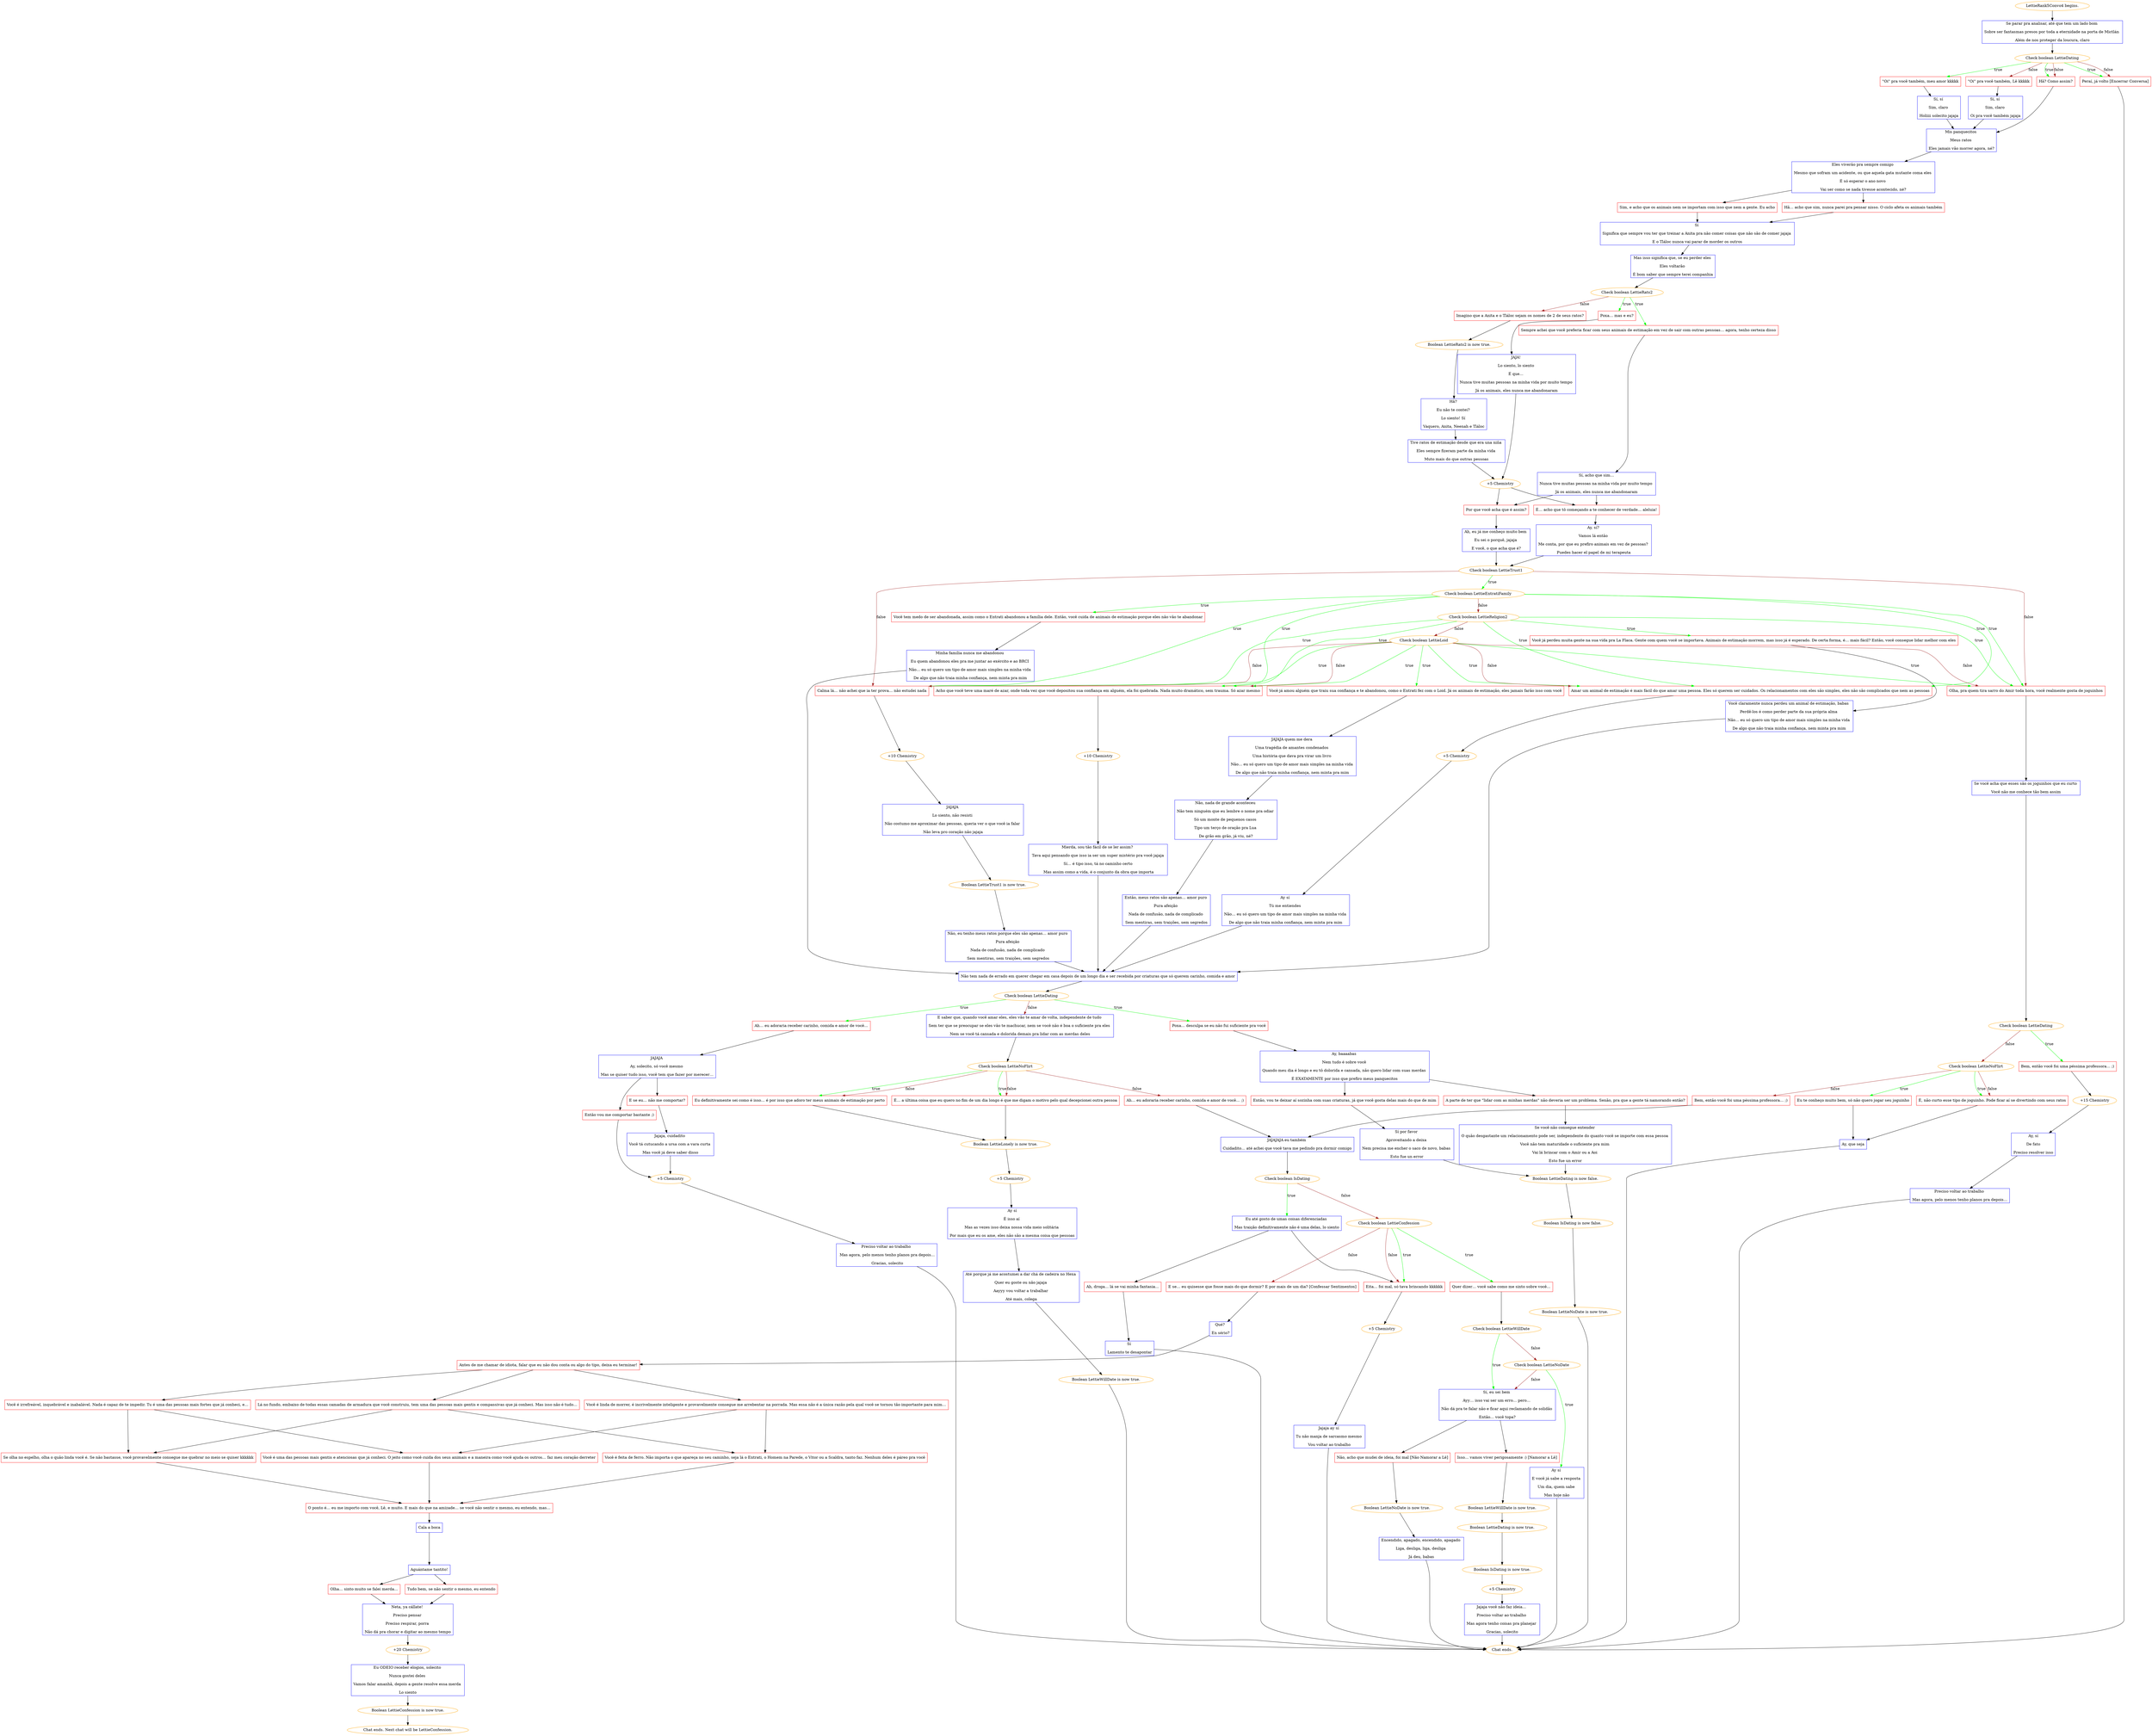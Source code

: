 digraph {
	"LettieRank5Convo4 begins." [color=orange];
		"LettieRank5Convo4 begins." -> j1768368151;
	j1768368151 [label="Se parar pra analisar, até que tem um lado bom 
Sobre ser fantasmas presos por toda a eternidade na porta de Mictlán 
Além de nos proteger da loucura, claro",shape=box,color=blue];
		j1768368151 -> j3478694017;
	j3478694017 [label="Check boolean LettieDating",color=orange];
		j3478694017 -> j1960130026 [label=true,color=green];
		j3478694017 -> j1347206023 [label=true,color=green];
		j3478694017 -> j1351040982 [label=true,color=green];
		j3478694017 -> j3341916782 [label=false,color=brown];
		j3478694017 -> j1347206023 [label=false,color=brown];
		j3478694017 -> j1351040982 [label=false,color=brown];
	j1960130026 [label="\"Oi\" pra você também, meu amor kkkkk",shape=box,color=red];
		j1960130026 -> j203735715;
	j1347206023 [label="Hã? Como assim?",shape=box,color=red];
		j1347206023 -> j4097391581;
	j1351040982 [label="Peraí, já volto [Encerrar Conversa]",shape=box,color=red];
		j1351040982 -> "Chat ends.";
	j3341916782 [label="\"Oi\" pra você também, Lê kkkkk",shape=box,color=red];
		j3341916782 -> j250190448;
	j203735715 [label="Sí, sí 
Sim, claro 
Holiiii solecito jajaja",shape=box,color=blue];
		j203735715 -> j4097391581;
	j4097391581 [label="Mis panquecitos 
Meus ratos 
Eles jamais vão morrer agora, né?",shape=box,color=blue];
		j4097391581 -> j2731089115;
	"Chat ends." [color=orange];
	j250190448 [label="Sí, sí 
Sim, claro 
Oi pra você também jajaja",shape=box,color=blue];
		j250190448 -> j4097391581;
	j2731089115 [label="Eles viverão pra sempre comigo 
Mesmo que sofram um acidente, ou que aquela gata mutante coma eles 
É só esperar o ano novo 
Vai ser como se nada tivesse acontecido, né?",shape=box,color=blue];
		j2731089115 -> j402128667;
		j2731089115 -> j442593486;
	j402128667 [label="Hã… acho que sim, nunca parei pra pensar nisso. O ciclo afeta os animais também",shape=box,color=red];
		j402128667 -> j2679759639;
	j442593486 [label="Sim, e acho que os animais nem se importam com isso que nem a gente. Eu acho",shape=box,color=red];
		j442593486 -> j2679759639;
	j2679759639 [label="Sí 
Significa que sempre vou ter que treinar a Anita pra não comer coisas que não são de comer jajaja 
E o Tláloc nunca vai parar de morder os outros",shape=box,color=blue];
		j2679759639 -> j3219471960;
	j3219471960 [label="Mas isso significa que, se eu perder eles 
Eles voltarão 
É bom saber que sempre terei companhia",shape=box,color=blue];
		j3219471960 -> j1319721791;
	j1319721791 [label="Check boolean LettieRats2",color=orange];
		j1319721791 -> j563531062 [label=true,color=green];
		j1319721791 -> j3827215717 [label=true,color=green];
		j1319721791 -> j936750145 [label=false,color=brown];
	j563531062 [label="Poxa… mas e eu?",shape=box,color=red];
		j563531062 -> j316248083;
	j3827215717 [label="Sempre achei que você preferia ficar com seus animais de estimação em vez de sair com outras pessoas… agora, tenho certeza disso",shape=box,color=red];
		j3827215717 -> j371492429;
	j936750145 [label="Imagino que a Anita e o Tláloc sejam os nomes de 2 de seus ratos?",shape=box,color=red];
		j936750145 -> j3586192860;
	j316248083 [label="JAJA! 
Lo siento, lo siento 
É que… 
Nunca tive muitas pessoas na minha vida por muito tempo 
Já os animais, eles nunca me abandonaram",shape=box,color=blue];
		j316248083 -> j1200088022;
	j371492429 [label="Sí, acho que sim…
Nunca tive muitas pessoas na minha vida por muito tempo 
Já os animais, eles nunca me abandonaram",shape=box,color=blue];
		j371492429 -> j3314619723;
		j371492429 -> j1575422447;
	j3586192860 [label="Boolean LettieRats2 is now true.",color=orange];
		j3586192860 -> j1498232351;
	j1200088022 [label="+5 Chemistry",color=orange];
		j1200088022 -> j3314619723;
		j1200088022 -> j1575422447;
	j3314619723 [label="É… acho que tô começando a te conhecer de verdade… aleluia!",shape=box,color=red];
		j3314619723 -> j837068345;
	j1575422447 [label="Por que você acha que é assim?",shape=box,color=red];
		j1575422447 -> j1205892644;
	j1498232351 [label="Hã? 
Eu não te contei? 
Lo siento! Sí 
Vaquero, Anita, Neenah e Tláloc",shape=box,color=blue];
		j1498232351 -> j3614169922;
	j837068345 [label="Ay, sí? 
Vamos lá então 
Me conta, por que eu prefiro animais em vez de pessoas? 
Puedes hacer el papel de mi terapeuta",shape=box,color=blue];
		j837068345 -> j2851763892;
	j1205892644 [label="Ah, eu já me conheço muito bem 
Eu sei o porquê, jajaja 
E você, o que acha que é?",shape=box,color=blue];
		j1205892644 -> j2851763892;
	j3614169922 [label="Tive ratos de estimação desde que era una niña 
Eles sempre fizeram parte da minha vida 
Muto mais do que outras pessoas",shape=box,color=blue];
		j3614169922 -> j1200088022;
	j2851763892 [label="Check boolean LettieTrust1",color=orange];
		j2851763892 -> j2924756852 [label=true,color=green];
		j2851763892 -> j4138594169 [label=false,color=brown];
		j2851763892 -> j3769674566 [label=false,color=brown];
	j2924756852 [label="Check boolean LettieEntratiFamily",color=orange];
		j2924756852 -> j84010782 [label=true,color=green];
		j2924756852 -> j3406774509 [label=true,color=green];
		j2924756852 -> j1755876676 [label=true,color=green];
		j2924756852 -> j3769674566 [label=true,color=green];
		j2924756852 -> j4138594169 [label=true,color=green];
		j2924756852 -> j3276047934 [label=false,color=brown];
	j4138594169 [label="Olha, pra quem tira sarro do Amir toda hora, você realmente gosta de joguinhos",shape=box,color=red];
		j4138594169 -> j1691200395;
	j3769674566 [label="Calma lá… não achei que ia ter prova… não estudei nada",shape=box,color=red];
		j3769674566 -> j2472533689;
	j84010782 [label="Acho que você teve uma maré de azar, onde toda vez que você depositou sua confiança em alguém, ela foi quebrada. Nada muito dramático, sem trauma. Só azar mesmo",shape=box,color=red];
		j84010782 -> j3687200972;
	j3406774509 [label="Você tem medo de ser abandonada, assim como o Entrati abandonou a família dele. Então, você cuida de animais de estimação porque eles não vão te abandonar",shape=box,color=red];
		j3406774509 -> j59902936;
	j1755876676 [label="Amar um animal de estimação é mais fácil do que amar uma pessoa. Eles só querem ser cuidados. Os relacionamentos com eles são simples, eles não são complicados que nem as pessoas",shape=box,color=red];
		j1755876676 -> j3249949102;
	j3276047934 [label="Check boolean LettieReligion2",color=orange];
		j3276047934 -> j84010782 [label=true,color=green];
		j3276047934 -> j222904063 [label=true,color=green];
		j3276047934 -> j1755876676 [label=true,color=green];
		j3276047934 -> j3769674566 [label=true,color=green];
		j3276047934 -> j4138594169 [label=true,color=green];
		j3276047934 -> j3543748376 [label=false,color=brown];
	j1691200395 [label="Se você acha que esses são os joguinhos que eu curto 
Você não me conhece tão bem assim",shape=box,color=blue];
		j1691200395 -> j623227052;
	j2472533689 [label="+10 Chemistry",color=orange];
		j2472533689 -> j3737343939;
	j3687200972 [label="+10 Chemistry",color=orange];
		j3687200972 -> j2284457838;
	j59902936 [label="Minha família nunca me abandonou 
Eu quem abandonou eles pra me juntar ao exército e ao BRCI 
Não… eu só quero um tipo de amor mais simples na minha vida 
De algo que não traia minha confiança, nem minta pra mim",shape=box,color=blue];
		j59902936 -> j4219683410;
	j3249949102 [label="+5 Chemistry",color=orange];
		j3249949102 -> j550895255;
	j222904063 [label="Você já perdeu muita gente na sua vida pra La Flaca. Gente com quem você se importava. Animais de estimação morrem, mas isso já é esperado. De certa forma, é… mais fácil? Então, você consegue lidar melhor com eles",shape=box,color=red];
		j222904063 -> j3943723664;
	j3543748376 [label="Check boolean LettieLoid",color=orange];
		j3543748376 -> j84010782 [label=true,color=green];
		j3543748376 -> j2088601183 [label=true,color=green];
		j3543748376 -> j1755876676 [label=true,color=green];
		j3543748376 -> j3769674566 [label=true,color=green];
		j3543748376 -> j4138594169 [label=true,color=green];
		j3543748376 -> j84010782 [label=false,color=brown];
		j3543748376 -> j1755876676 [label=false,color=brown];
		j3543748376 -> j3769674566 [label=false,color=brown];
		j3543748376 -> j4138594169 [label=false,color=brown];
	j623227052 [label="Check boolean LettieDating",color=orange];
		j623227052 -> j3798334004 [label=true,color=green];
		j623227052 -> j1663250087 [label=false,color=brown];
	j3737343939 [label="JAJAJA 
Lo siento, não resisti 
Não costumo me aproximar das pessoas, queria ver o que você ia falar 
Não leva pro coração não jajaja",shape=box,color=blue];
		j3737343939 -> j2369435469;
	j2284457838 [label="Mierda, sou tão fácil de se ler assim? 
 Tava aqui pensando que isso ia ser um super mistério pra você jajaja 
 Sí… é tipo isso, tá no caminho certo 
 Mas assim como a vida, é o conjunto da obra que importa",shape=box,color=blue];
		j2284457838 -> j4219683410;
	j4219683410 [label="Não tem nada de errado em querer chegar em casa depois de um longo dia e ser recebida por criaturas que só querem carinho, comida e amor",shape=box,color=blue];
		j4219683410 -> j1422503800;
	j550895255 [label="Ay sí 
Tú me entiendes 
Não… eu só quero um tipo de amor mais simples na minha vida 
De algo que não traia minha confiança, nem minta pra mim",shape=box,color=blue];
		j550895255 -> j4219683410;
	j3943723664 [label="Você claramente nunca perdeu um animal de estimação, babas 
Perdê-los é como perder parte da sua própria alma 
Não… eu só quero um tipo de amor mais simples na minha vida 
De algo que não traia minha confiança, nem minta pra mim",shape=box,color=blue];
		j3943723664 -> j4219683410;
	j2088601183 [label="Você já amou alguém que traiu sua confiança e te abandonou, como o Entrati fez com o Loid. Já os animais de estimação, eles jamais farão isso com você",shape=box,color=red];
		j2088601183 -> j464287112;
	j3798334004 [label="Bem, então você foi uma péssima professora… ;)",shape=box,color=red];
		j3798334004 -> j617167104;
	j1663250087 [label="Check boolean LettieNoFlirt",color=orange];
		j1663250087 -> j363527027 [label=true,color=green];
		j1663250087 -> j1929554593 [label=true,color=green];
		j1663250087 -> j1929554593 [label=false,color=brown];
		j1663250087 -> j79033414 [label=false,color=brown];
	j2369435469 [label="Boolean LettieTrust1 is now true.",color=orange];
		j2369435469 -> j1124290894;
	j1422503800 [label="Check boolean LettieDating",color=orange];
		j1422503800 -> j3958893421 [label=true,color=green];
		j1422503800 -> j1072646260 [label=true,color=green];
		j1422503800 -> j2796242419 [label=false,color=brown];
	j464287112 [label="JAJAJA quem me dera 
Uma tragédia de amantes condenados 
Uma história que dava pra virar um livro 
Não… eu só quero um tipo de amor mais simples na minha vida 
De algo que não traia minha confiança, nem minta pra mim",shape=box,color=blue];
		j464287112 -> j3382083280;
	j617167104 [label="+15 Chemistry",color=orange];
		j617167104 -> j3564833537;
	j363527027 [label="Eu te conheço muito bem, só não quero jogar seu joguinho",shape=box,color=red];
		j363527027 -> j876996910;
	j1929554593 [label="É, não curto esse tipo de joguinho. Pode ficar aí se divertindo com seus ratos",shape=box,color=red];
		j1929554593 -> j876996910;
	j79033414 [label="Bem, então você foi uma péssima professora… ;)",shape=box,color=red];
		j79033414 -> j771330884;
	j1124290894 [label="Não, eu tenho meus ratos porque eles são apenas… amor puro 
Pura afeição 
Nada de confusão, nada de complicado 
Sem mentiras, sem traições, sem segredos",shape=box,color=blue];
		j1124290894 -> j4219683410;
	j3958893421 [label="Ah… eu adoraria receber carinho, comida e amor de você…",shape=box,color=red];
		j3958893421 -> j3564179904;
	j1072646260 [label="Poxa… desculpa se eu não fui suficiente pra você",shape=box,color=red];
		j1072646260 -> j724926536;
	j2796242419 [label="E saber que, quando você amar eles, eles vão te amar de volta, independente de tudo 
Sem ter que se preocupar se eles vão te machucar, nem se você não é boa o suficiente pra eles 
Nem se você tá cansada e dolorida demais pra lidar com as merdas deles",shape=box,color=blue];
		j2796242419 -> j1860501283;
	j3382083280 [label="Não, nada de grande aconteceu 
Não tem ninguém que eu lembre o nome pra odiar 
Só um monte de pequenos casos 
Tipo um terço de oração pra Lua 
De grão em grão, já viu, né?",shape=box,color=blue];
		j3382083280 -> j565911899;
	j3564833537 [label="Ay, sí
De fato
Preciso resolver isso",shape=box,color=blue];
		j3564833537 -> j2644136167;
	j876996910 [label="Ay, que seja",shape=box,color=blue];
		j876996910 -> "Chat ends.";
	j771330884 [label="JAJAJAJA eu também 
Cuidadito… até achei que você tava me pedindo pra dormir comigo",shape=box,color=blue];
		j771330884 -> j249200213;
	j3564179904 [label="JAJAJA 
Ay, solecito, só você mesmo 
Mas se quiser tudo isso, você tem que fazer por merecer…",shape=box,color=blue];
		j3564179904 -> j4031664312;
		j3564179904 -> j4059868378;
	j724926536 [label="Ay, baaaabas 
Nem tudo é sobre você 
Quando meu dia é longo e eu tô dolorida e cansada, não quero lidar com suas merdas 
É EXATAMENTE por isso que prefiro meus panquecitos",shape=box,color=blue];
		j724926536 -> j2395127990;
		j724926536 -> j2469146686;
	j1860501283 [label="Check boolean LettieNoFlirt",color=orange];
		j1860501283 -> j1687245906 [label=true,color=green];
		j1860501283 -> j3911263190 [label=true,color=green];
		j1860501283 -> j1687245906 [label=false,color=brown];
		j1860501283 -> j3911263190 [label=false,color=brown];
		j1860501283 -> j4118705827 [label=false,color=brown];
	j565911899 [label="Então, meus ratos são apenas… amor puro 
Pura afeição 
Nada de confusão, nada de complicado 
Sem mentiras, sem traições, sem segredos",shape=box,color=blue];
		j565911899 -> j4219683410;
	j2644136167 [label="Preciso voltar ao trabalho 
Mas agora, pelo menos tenho planos pra depois…",shape=box,color=blue];
		j2644136167 -> "Chat ends.";
	j249200213 [label="Check boolean IsDating",color=orange];
		j249200213 -> j3706726906 [label=true,color=green];
		j249200213 -> j3634973042 [label=false,color=brown];
	j4031664312 [label="Então vou me comportar bastante ;)",shape=box,color=red];
		j4031664312 -> j1373171085;
	j4059868378 [label="E se eu… não me comportar?",shape=box,color=red];
		j4059868378 -> j4176906910;
	j2395127990 [label="A parte de ter que \"lidar com as minhas merdas\" não deveria ser um problema. Senão, pra que a gente tá namorando então?",shape=box,color=red];
		j2395127990 -> j1875421533;
	j2469146686 [label="Então, vou te deixar aí sozinha com suas criaturas, já que você gosta delas mais do que de mim",shape=box,color=red];
		j2469146686 -> j844508261;
	j1687245906 [label="É… a última coisa que eu quero no fim de um dia longo é que me digam o motivo pelo qual decepcionei outra pessoa",shape=box,color=red];
		j1687245906 -> j2721118716;
	j3911263190 [label="Eu definitivamente sei como é isso… é por isso que adoro ter meus animais de estimação por perto",shape=box,color=red];
		j3911263190 -> j2721118716;
	j4118705827 [label="Ah… eu adoraria receber carinho, comida e amor de você… ;)",shape=box,color=red];
		j4118705827 -> j771330884;
	j3706726906 [label="Eu até gosto de umas coisas diferenciadas 
Mas traição definitivamente não é uma delas, lo siento",shape=box,color=blue];
		j3706726906 -> j3464904170;
		j3706726906 -> j3528664953;
	j3634973042 [label="Check boolean LettieConfession",color=orange];
		j3634973042 -> j2548070013 [label=true,color=green];
		j3634973042 -> j3464904170 [label=true,color=green];
		j3634973042 -> j2476374464 [label=false,color=brown];
		j3634973042 -> j3464904170 [label=false,color=brown];
	j1373171085 [label="+5 Chemistry",color=orange];
		j1373171085 -> j3822240524;
	j4176906910 [label="Jajaja, cuidadito 
Você tá cutucando a ursa com a vara curta 
Mas você já deve saber disso",shape=box,color=blue];
		j4176906910 -> j1373171085;
	j1875421533 [label="Se você não consegue entender 
O quão desgastante um relacionamento pode ser, independente do quanto você se importe com essa pessoa 
Você não tem maturidade o suficiente pra mim 
Vai lá brincar com o Amir ou a Aoi 
Esto fue un error",shape=box,color=blue];
		j1875421533 -> j2548450594;
	j844508261 [label="Sí por favor 
Aproveitando a deixa 
Nem precisa me encher o saco de novo, babas 
Esto fue un error",shape=box,color=blue];
		j844508261 -> j2548450594;
	j2721118716 [label="Boolean LettieLonely is now true.",color=orange];
		j2721118716 -> j2310061690;
	j3464904170 [label="Eita… foi mal, só tava brincando kkkkkk",shape=box,color=red];
		j3464904170 -> j3455207752;
	j3528664953 [label="Ah, droga… lá se vai minha fantasia…",shape=box,color=red];
		j3528664953 -> j3355655982;
	j2548070013 [label="Quer dizer… você sabe como me sinto sobre você…",shape=box,color=red];
		j2548070013 -> j3913475475;
	j2476374464 [label="E se… eu quisesse que fosse mais do que dormir? E por mais de um dia? [Confessar Sentimentos]",shape=box,color=red];
		j2476374464 -> j2516935099;
	j3822240524 [label="Preciso voltar ao trabalho 
 Mas agora, pelo menos tenho planos pra depois…
 Gracias, solecito",shape=box,color=blue];
		j3822240524 -> "Chat ends.";
	j2548450594 [label="Boolean LettieDating is now false.",color=orange];
		j2548450594 -> j4086907321;
	j2310061690 [label="+5 Chemistry",color=orange];
		j2310061690 -> j3765372298;
	j3455207752 [label="+5 Chemistry",color=orange];
		j3455207752 -> j3443007775;
	j3355655982 [label="Sí 
Lamento te desapontar",shape=box,color=blue];
		j3355655982 -> "Chat ends.";
	j3913475475 [label="Check boolean LettieWillDate",color=orange];
		j3913475475 -> j3114562820 [label=true,color=green];
		j3913475475 -> j3575091671 [label=false,color=brown];
	j2516935099 [label="Qué? 
En sério?",shape=box,color=blue];
		j2516935099 -> j1714800032;
	j4086907321 [label="Boolean IsDating is now false.",color=orange];
		j4086907321 -> j2703113057;
	j3765372298 [label="Ay sí
É isso aí 
Mas as vezes isso deixa nossa vida meio solitária 
Por mais que eu os ame, eles não são a mesma coisa que pessoas",shape=box,color=blue];
		j3765372298 -> j1027778746;
	j3443007775 [label="Jajaja ay sí 
Tu não manja de sarcasmo mesmo 
Vou voltar ao trabalho",shape=box,color=blue];
		j3443007775 -> "Chat ends.";
	j3114562820 [label="Sí, eu sei bem 
Ayy… isso vai ser um erro… pero… 
Não dá pra te falar não e ficar aqui reclamando de solidão 
Então… você topa?",shape=box,color=blue];
		j3114562820 -> j2847252288;
		j3114562820 -> j1600674985;
	j3575091671 [label="Check boolean LettieNoDate",color=orange];
		j3575091671 -> j127629281 [label=true,color=green];
		j3575091671 -> j3114562820 [label=false,color=brown];
	j1714800032 [label="Antes de me chamar de idiota, falar que eu não dou conta ou algo do tipo, deixa eu terminar!",shape=box,color=red];
		j1714800032 -> j1441915024;
		j1714800032 -> j3797757232;
		j1714800032 -> j3850905867;
	j2703113057 [label="Boolean LettieNoDate is now true.",color=orange];
		j2703113057 -> "Chat ends.";
	j1027778746 [label="Até porque já me acostumei a dar chá de cadeira no Hexa 
Quer eu goste ou não jajaja 
Aayyy vou voltar a trabalhar 
Até mais, colega",shape=box,color=blue];
		j1027778746 -> j2129367046;
	j2847252288 [label="Isso… vamos viver perigosamente :) [Namorar a Lê]",shape=box,color=red];
		j2847252288 -> j4018693040;
	j1600674985 [label="Não, acho que mudei de ideia, foi mal [Não Namorar a Lê]",shape=box,color=red];
		j1600674985 -> j3231652007;
	j127629281 [label="Ay sí 
E você já sabe a resposta 
Um dia, quem sabe 
Mas hoje não",shape=box,color=blue];
		j127629281 -> "Chat ends.";
	j1441915024 [label="Você é linda de morrer, é incrivelmente inteligente e provavelmente consegue me arrebentar na porrada. Mas essa não é a única razão pela qual você se tornou tão importante para mim…",shape=box,color=red];
		j1441915024 -> j3463793544;
		j1441915024 -> j1492768967;
	j3797757232 [label="Lá no fundo, embaixo de todas essas camadas de armadura que você construiu, tem uma das pessoas mais gentis e compassivas que já conheci. Mas isso não é tudo…",shape=box,color=red];
		j3797757232 -> j2569129870;
		j3797757232 -> j1492768967;
	j3850905867 [label="Você é irrefreável, inquebrável e inabalável. Nada é capaz de te impedir. Tu é uma das pessoas mais fortes que já conheci, e…",shape=box,color=red];
		j3850905867 -> j2569129870;
		j3850905867 -> j3463793544;
	j2129367046 [label="Boolean LettieWillDate is now true.",color=orange];
		j2129367046 -> "Chat ends.";
	j4018693040 [label="Boolean LettieWillDate is now true.",color=orange];
		j4018693040 -> j3921020332;
	j3231652007 [label="Boolean LettieNoDate is now true.",color=orange];
		j3231652007 -> j1582862412;
	j3463793544 [label="Você é uma das pessoas mais gentis e atenciosas que já conheci. O jeito como você cuida dos seus animais e a maneira como você ajuda os outros… faz meu coração derreter",shape=box,color=red];
		j3463793544 -> j2792899325;
	j1492768967 [label="Você é feita de ferro. Não importa o que apareça no seu caminho, seja lá o Entrati, o Homem na Parede, o Vitor ou a Scaldra, tanto faz. Nenhum deles é páreo pra você",shape=box,color=red];
		j1492768967 -> j2792899325;
	j2569129870 [label="Se olha no espelho, olha o quão linda você é. Se não bastasse, você provavelmente consegue me quebrar no meio se quiser kkkkkk",shape=box,color=red];
		j2569129870 -> j2792899325;
	j3921020332 [label="Boolean LettieDating is now true.",color=orange];
		j3921020332 -> j969488322;
	j1582862412 [label="Encendido, apagado, encendido, apagado 
Liga, desliga, liga, desliga 
Já deu, babas",shape=box,color=blue];
		j1582862412 -> "Chat ends.";
	j2792899325 [label="O ponto é… eu me importo com você, Lê, e muito. E mais do que na amizade… se você não sentir o mesmo, eu entendo, mas…",shape=box,color=red];
		j2792899325 -> j169071767;
	j969488322 [label="Boolean IsDating is now true.",color=orange];
		j969488322 -> j1496308085;
	j169071767 [label="Cala a boca",shape=box,color=blue];
		j169071767 -> j4212552557;
	j1496308085 [label="+5 Chemistry",color=orange];
		j1496308085 -> j4203746415;
	j4212552557 [label="Aguántame tantito!",shape=box,color=blue];
		j4212552557 -> j4160314165;
		j4212552557 -> j3971885162;
	j4203746415 [label="Jajaja você não faz ideia… 
Preciso voltar ao trabalho 
Mas agora tenho coisas pra planejar 
Gracias, solecito",shape=box,color=blue];
		j4203746415 -> "Chat ends.";
	j4160314165 [label="Olha… sinto muito se falei merda…",shape=box,color=red];
		j4160314165 -> j3204570362;
	j3971885162 [label="Tudo bem, se não sentir o mesmo, eu entendo",shape=box,color=red];
		j3971885162 -> j3204570362;
	j3204570362 [label="Neta, ya cállate! 
Preciso pensar 
Preciso respirar, porra 
Não dá pra chorar e digitar ao mesmo tempo",shape=box,color=blue];
		j3204570362 -> j2754096430;
	j2754096430 [label="+20 Chemistry",color=orange];
		j2754096430 -> j3816284524;
	j3816284524 [label="Eu ODEIO receber elogios, solecito 
Nunca gostei deles 
Vamos falar amanhã, depois a gente resolve essa merda 
Lo siento",shape=box,color=blue];
		j3816284524 -> j2564553015;
	j2564553015 [label="Boolean LettieConfession is now true.",color=orange];
		j2564553015 -> "Chat ends. Next chat will be LettieConfession.";
	"Chat ends. Next chat will be LettieConfession." [color=orange];
}